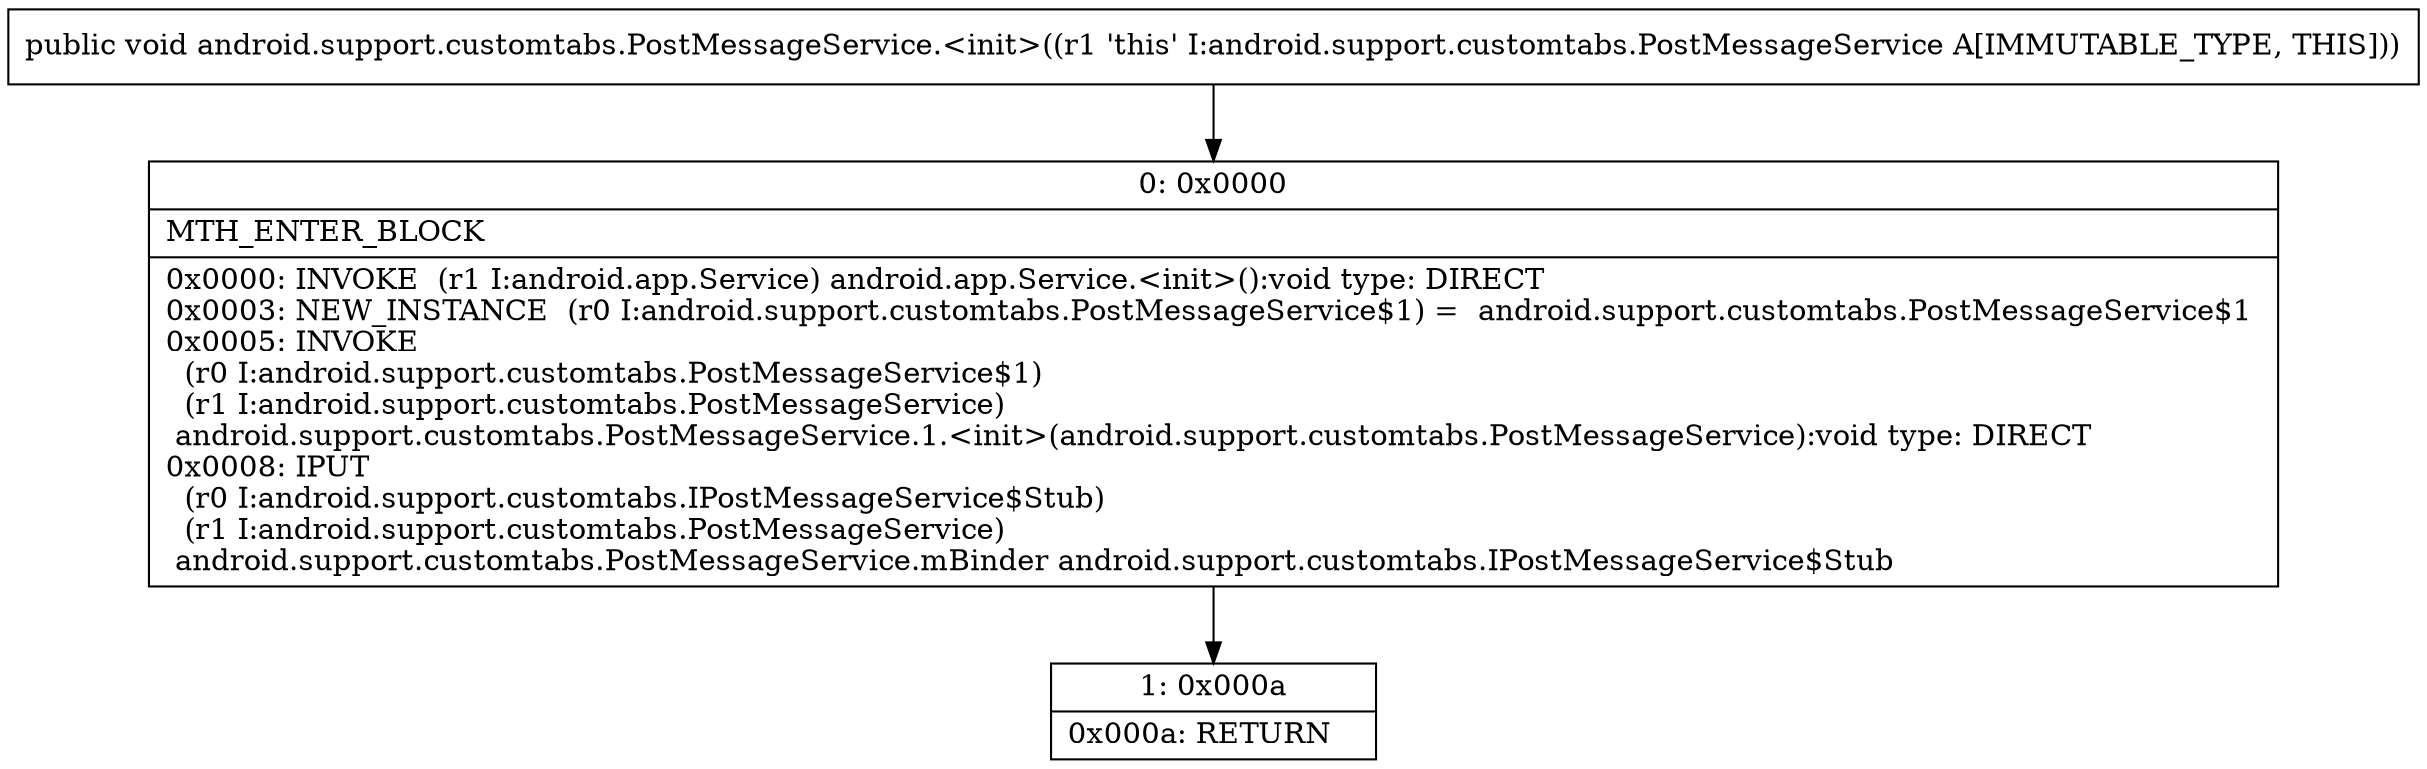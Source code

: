 digraph "CFG forandroid.support.customtabs.PostMessageService.\<init\>()V" {
Node_0 [shape=record,label="{0\:\ 0x0000|MTH_ENTER_BLOCK\l|0x0000: INVOKE  (r1 I:android.app.Service) android.app.Service.\<init\>():void type: DIRECT \l0x0003: NEW_INSTANCE  (r0 I:android.support.customtabs.PostMessageService$1) =  android.support.customtabs.PostMessageService$1 \l0x0005: INVOKE  \l  (r0 I:android.support.customtabs.PostMessageService$1)\l  (r1 I:android.support.customtabs.PostMessageService)\l android.support.customtabs.PostMessageService.1.\<init\>(android.support.customtabs.PostMessageService):void type: DIRECT \l0x0008: IPUT  \l  (r0 I:android.support.customtabs.IPostMessageService$Stub)\l  (r1 I:android.support.customtabs.PostMessageService)\l android.support.customtabs.PostMessageService.mBinder android.support.customtabs.IPostMessageService$Stub \l}"];
Node_1 [shape=record,label="{1\:\ 0x000a|0x000a: RETURN   \l}"];
MethodNode[shape=record,label="{public void android.support.customtabs.PostMessageService.\<init\>((r1 'this' I:android.support.customtabs.PostMessageService A[IMMUTABLE_TYPE, THIS])) }"];
MethodNode -> Node_0;
Node_0 -> Node_1;
}

